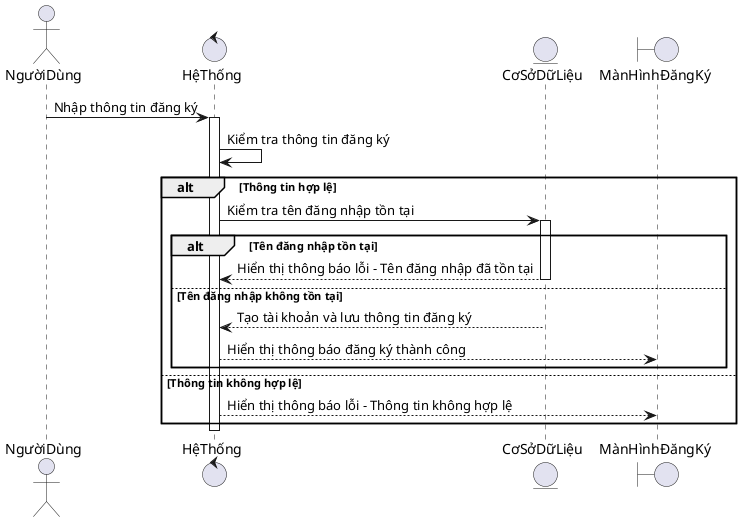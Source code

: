 @startuml register_sequence_diagram

actor NgườiDùng
control HệThống
entity CơSởDữLiệu
boundary MànHìnhĐăngKý

NgườiDùng -> HệThống: Nhập thông tin đăng ký
activate HệThống

HệThống -> HệThống: Kiểm tra thông tin đăng ký
alt Thông tin hợp lệ
  HệThống -> CơSởDữLiệu: Kiểm tra tên đăng nhập tồn tại
  activate CơSởDữLiệu
  alt Tên đăng nhập tồn tại
    CơSởDữLiệu --> HệThống: Hiển thị thông báo lỗi - Tên đăng nhập đã tồn tại
    deactivate CơSởDữLiệu
  else Tên đăng nhập không tồn tại
    CơSởDữLiệu --> HệThống: Tạo tài khoản và lưu thông tin đăng ký
    deactivate CơSởDữLiệu
    HệThống --> MànHìnhĐăngKý: Hiển thị thông báo đăng ký thành công
  end
else Thông tin không hợp lệ
  HệThống --> MànHìnhĐăngKý: Hiển thị thông báo lỗi - Thông tin không hợp lệ
end

deactivate HệThống

@enduml
